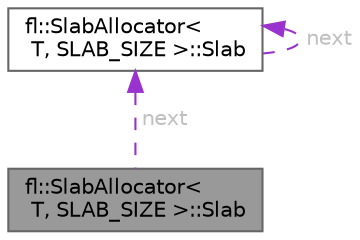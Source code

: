 digraph "fl::SlabAllocator&lt; T, SLAB_SIZE &gt;::Slab"
{
 // INTERACTIVE_SVG=YES
 // LATEX_PDF_SIZE
  bgcolor="transparent";
  edge [fontname=Helvetica,fontsize=10,labelfontname=Helvetica,labelfontsize=10];
  node [fontname=Helvetica,fontsize=10,shape=box,height=0.2,width=0.4];
  Node1 [id="Node000001",label="fl::SlabAllocator\<\l T, SLAB_SIZE \>::Slab",height=0.2,width=0.4,color="gray40", fillcolor="grey60", style="filled", fontcolor="black",tooltip=" "];
  Node2 -> Node1 [id="edge1_Node000001_Node000002",dir="back",color="darkorchid3",style="dashed",tooltip=" ",label=" next",fontcolor="grey" ];
  Node2 [id="Node000002",label="fl::SlabAllocator\<\l T, SLAB_SIZE \>::Slab",height=0.2,width=0.4,color="gray40", fillcolor="white", style="filled",URL="$d9/d08/structfl_1_1_slab_allocator_1_1_slab.html",tooltip=" "];
  Node2 -> Node2 [id="edge2_Node000002_Node000002",dir="back",color="darkorchid3",style="dashed",tooltip=" ",label=" next",fontcolor="grey" ];
}
